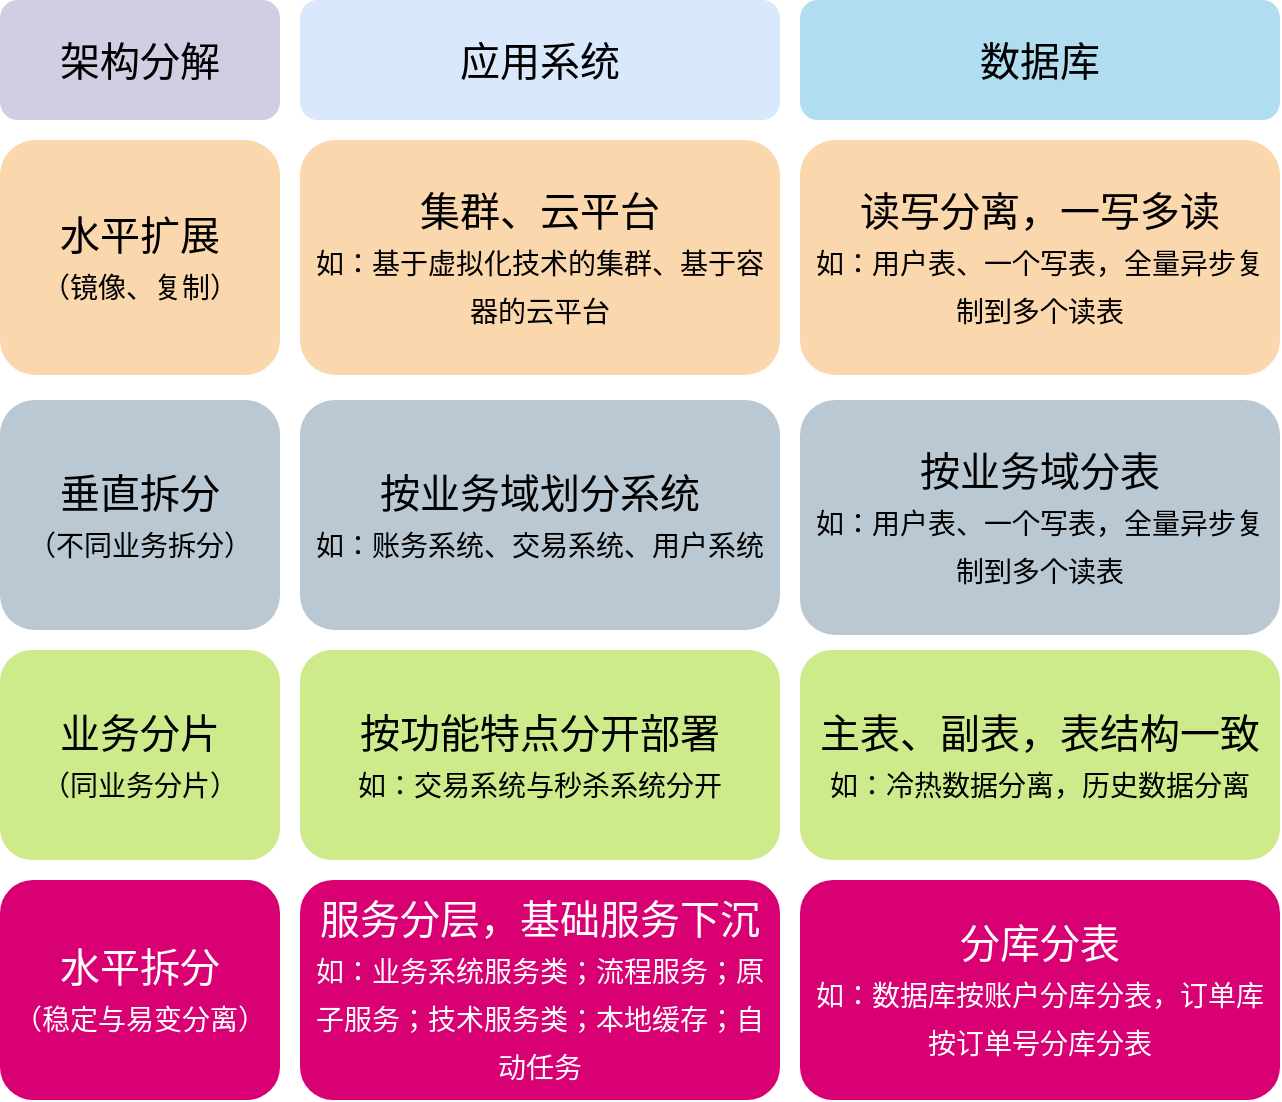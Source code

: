 <mxfile version="15.8.7" type="device"><diagram id="kOjxHFgAwndolf1bZZCF" name="第 1 页"><mxGraphModel dx="1234" dy="588" grid="1" gridSize="10" guides="1" tooltips="1" connect="1" arrows="1" fold="1" page="0" pageScale="1" pageWidth="827" pageHeight="1169" math="0" shadow="0"><root><mxCell id="0"/><mxCell id="1" parent="0"/><mxCell id="HHhIEg_W1k82hsH0oVR9-1" value="应用系统" style="rounded=1;whiteSpace=wrap;html=1;fillColor=#dae8fc;strokeColor=none;fontSize=20;" vertex="1" parent="1"><mxGeometry x="-70" y="100" width="240" height="60" as="geometry"/></mxCell><mxCell id="HHhIEg_W1k82hsH0oVR9-2" value="数据库" style="rounded=1;whiteSpace=wrap;html=1;fillColor=#b1ddf0;strokeColor=none;fontSize=20;" vertex="1" parent="1"><mxGeometry x="180" y="100" width="240" height="60" as="geometry"/></mxCell><mxCell id="HHhIEg_W1k82hsH0oVR9-3" value="水平扩展&lt;br&gt;&lt;font style=&quot;font-size: 14px&quot;&gt;（镜像、复制）&lt;/font&gt;" style="rounded=1;whiteSpace=wrap;html=1;fontSize=20;fillColor=#fad7ac;strokeColor=none;" vertex="1" parent="1"><mxGeometry x="-220" y="170" width="140" height="117.5" as="geometry"/></mxCell><mxCell id="HHhIEg_W1k82hsH0oVR9-4" value="垂直拆分&lt;br&gt;&lt;font style=&quot;font-size: 14px&quot;&gt;（不同业务拆分）&lt;/font&gt;" style="rounded=1;whiteSpace=wrap;html=1;fontSize=20;fillColor=#bac8d3;strokeColor=none;" vertex="1" parent="1"><mxGeometry x="-220" y="300" width="140" height="115" as="geometry"/></mxCell><mxCell id="HHhIEg_W1k82hsH0oVR9-5" value="业务分片&lt;br&gt;&lt;font style=&quot;font-size: 14px&quot;&gt;（同业务分片）&lt;/font&gt;" style="rounded=1;whiteSpace=wrap;html=1;fontSize=20;fillColor=#cdeb8b;strokeColor=none;" vertex="1" parent="1"><mxGeometry x="-220" y="425" width="140" height="105" as="geometry"/></mxCell><mxCell id="HHhIEg_W1k82hsH0oVR9-6" value="水平拆分&lt;br&gt;&lt;font style=&quot;font-size: 14px&quot;&gt;（稳定与易变分离）&lt;/font&gt;" style="rounded=1;whiteSpace=wrap;html=1;fontSize=20;fillColor=#d80073;strokeColor=none;fontColor=#ffffff;" vertex="1" parent="1"><mxGeometry x="-220" y="540" width="140" height="110" as="geometry"/></mxCell><mxCell id="HHhIEg_W1k82hsH0oVR9-7" value="集群、云平台&lt;br&gt;&lt;span style=&quot;font-size: 14px&quot;&gt;如：基于虚拟化技术的集群、基于容器的云平台&lt;/span&gt;" style="rounded=1;whiteSpace=wrap;html=1;fontSize=20;fillColor=#fad7ac;strokeColor=none;spacing=6;" vertex="1" parent="1"><mxGeometry x="-70" y="170" width="240" height="117.5" as="geometry"/></mxCell><mxCell id="HHhIEg_W1k82hsH0oVR9-8" value="按业务域划分系统&lt;br&gt;&lt;span style=&quot;font-size: 14px&quot;&gt;如：账务系统、交易系统、用户系统&lt;/span&gt;" style="rounded=1;whiteSpace=wrap;html=1;fontSize=20;fillColor=#bac8d3;strokeColor=none;" vertex="1" parent="1"><mxGeometry x="-70" y="300" width="240" height="115" as="geometry"/></mxCell><mxCell id="HHhIEg_W1k82hsH0oVR9-9" value="按功能特点分开部署&lt;br&gt;&lt;span style=&quot;font-size: 14px&quot;&gt;如：交易系统与秒杀系统分开&lt;/span&gt;" style="rounded=1;whiteSpace=wrap;html=1;fontSize=20;fillColor=#cdeb8b;strokeColor=none;" vertex="1" parent="1"><mxGeometry x="-70" y="425" width="240" height="105" as="geometry"/></mxCell><mxCell id="HHhIEg_W1k82hsH0oVR9-10" value="服务分层，基础服务下沉&lt;br&gt;&lt;span style=&quot;font-size: 14px&quot;&gt;如：业务系统服务类；流程服务；原子服务；技术服务类；本地缓存；自动任务&lt;/span&gt;" style="rounded=1;whiteSpace=wrap;html=1;fontSize=20;fillColor=#d80073;strokeColor=none;fontColor=#ffffff;spacing=6;" vertex="1" parent="1"><mxGeometry x="-70" y="540" width="240" height="110" as="geometry"/></mxCell><mxCell id="HHhIEg_W1k82hsH0oVR9-11" value="读写分离，一写多读&lt;br&gt;&lt;span style=&quot;font-size: 14px&quot;&gt;如：用户表、一个写表，全量异步复制到多个读表&lt;/span&gt;" style="rounded=1;whiteSpace=wrap;html=1;fontSize=20;fillColor=#fad7ac;strokeColor=none;spacing=6;" vertex="1" parent="1"><mxGeometry x="180" y="170" width="240" height="117.5" as="geometry"/></mxCell><mxCell id="HHhIEg_W1k82hsH0oVR9-12" value="按业务域分表&lt;br&gt;&lt;span style=&quot;font-size: 14px&quot;&gt;如：用户表、一个写表，全量异步复制到多个读表&lt;/span&gt;" style="rounded=1;whiteSpace=wrap;html=1;fontSize=20;fillColor=#bac8d3;strokeColor=none;spacing=6;" vertex="1" parent="1"><mxGeometry x="180" y="300" width="240" height="117.5" as="geometry"/></mxCell><mxCell id="HHhIEg_W1k82hsH0oVR9-13" value="主表、副表，表结构一致&lt;br&gt;&lt;span style=&quot;font-size: 14px&quot;&gt;如：冷热数据分离，历史数据分离&lt;/span&gt;" style="rounded=1;whiteSpace=wrap;html=1;fontSize=20;fillColor=#cdeb8b;strokeColor=none;" vertex="1" parent="1"><mxGeometry x="180" y="425" width="240" height="105" as="geometry"/></mxCell><mxCell id="HHhIEg_W1k82hsH0oVR9-14" value="分库分表&lt;br&gt;&lt;span style=&quot;font-size: 14px&quot;&gt;如：数据库按账户分库分表，订单库按订单号分库分表&lt;/span&gt;" style="rounded=1;whiteSpace=wrap;html=1;fontSize=20;fillColor=#d80073;strokeColor=none;fontColor=#ffffff;spacing=6;" vertex="1" parent="1"><mxGeometry x="180" y="540" width="240" height="110" as="geometry"/></mxCell><mxCell id="HHhIEg_W1k82hsH0oVR9-15" value="架构分解" style="rounded=1;whiteSpace=wrap;html=1;fontSize=20;fillColor=#d0cee2;strokeColor=none;" vertex="1" parent="1"><mxGeometry x="-220" y="100" width="140" height="60" as="geometry"/></mxCell></root></mxGraphModel></diagram></mxfile>
